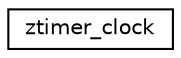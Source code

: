 digraph "Graphical Class Hierarchy"
{
 // LATEX_PDF_SIZE
  edge [fontname="Helvetica",fontsize="10",labelfontname="Helvetica",labelfontsize="10"];
  node [fontname="Helvetica",fontsize="10",shape=record];
  rankdir="LR";
  Node0 [label="ztimer_clock",height=0.2,width=0.4,color="black", fillcolor="white", style="filled",URL="$structztimer__clock.html",tooltip="ztimer device structure"];
}
